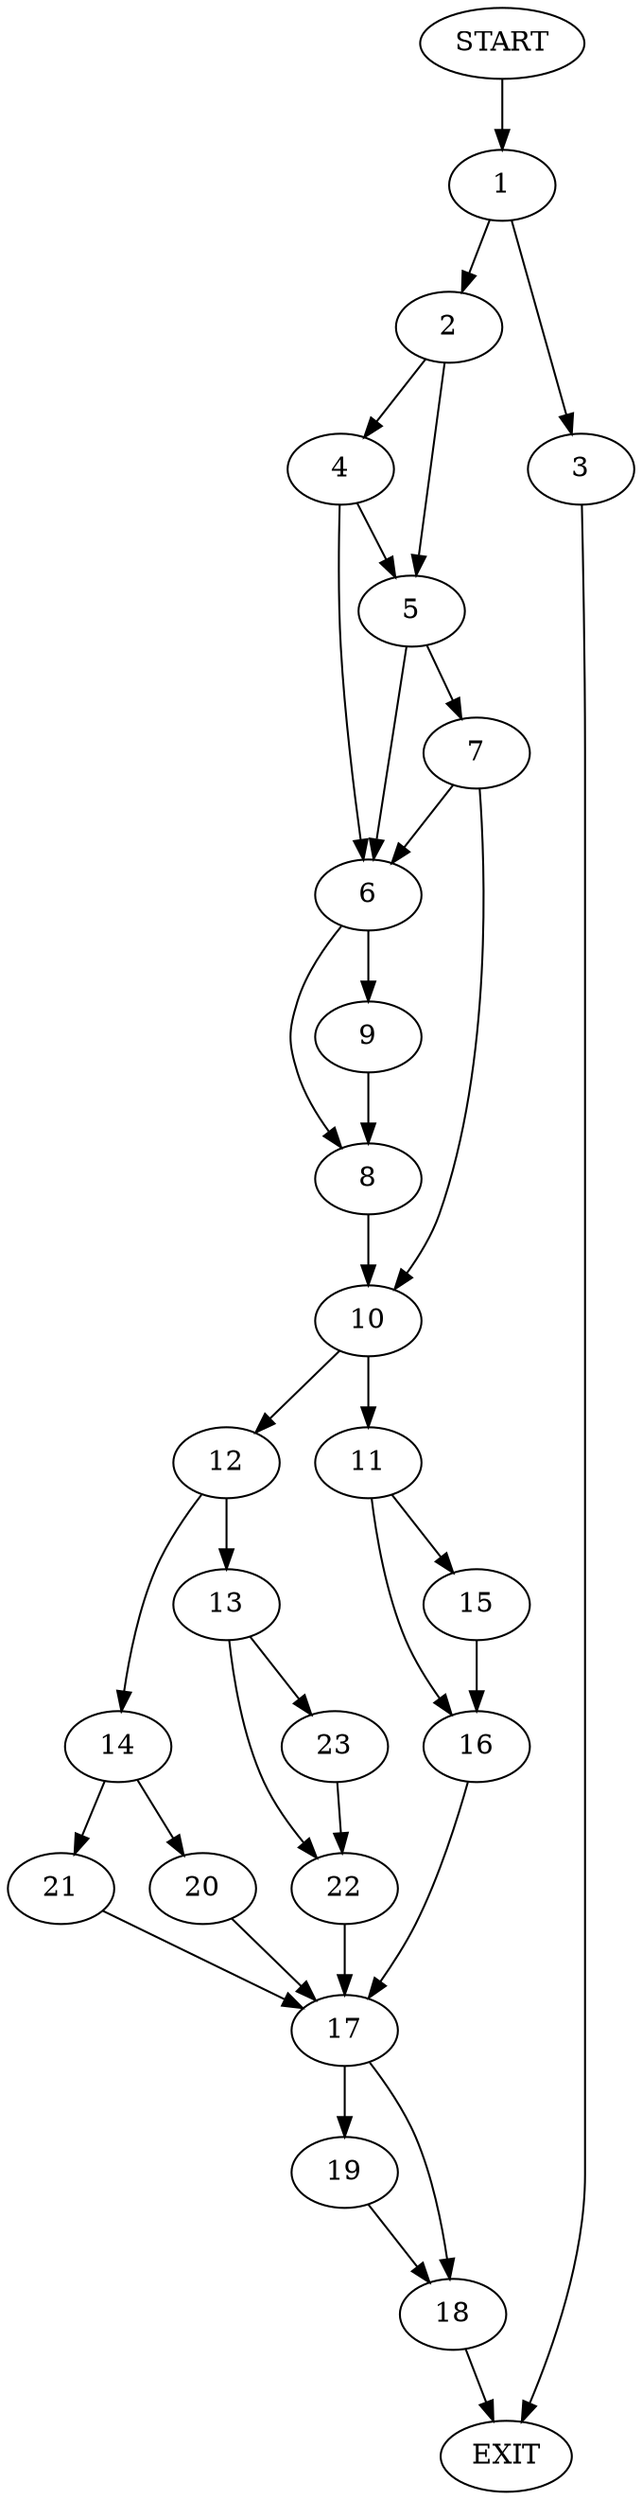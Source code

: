 digraph {
0 [label="START"]
24 [label="EXIT"]
0 -> 1
1 -> 2
1 -> 3
2 -> 4
2 -> 5
3 -> 24
4 -> 6
4 -> 5
5 -> 6
5 -> 7
6 -> 8
6 -> 9
7 -> 10
7 -> 6
10 -> 11
10 -> 12
9 -> 8
8 -> 10
12 -> 13
12 -> 14
11 -> 15
11 -> 16
15 -> 16
16 -> 17
17 -> 18
17 -> 19
14 -> 20
14 -> 21
13 -> 22
13 -> 23
20 -> 17
21 -> 17
22 -> 17
23 -> 22
18 -> 24
19 -> 18
}
